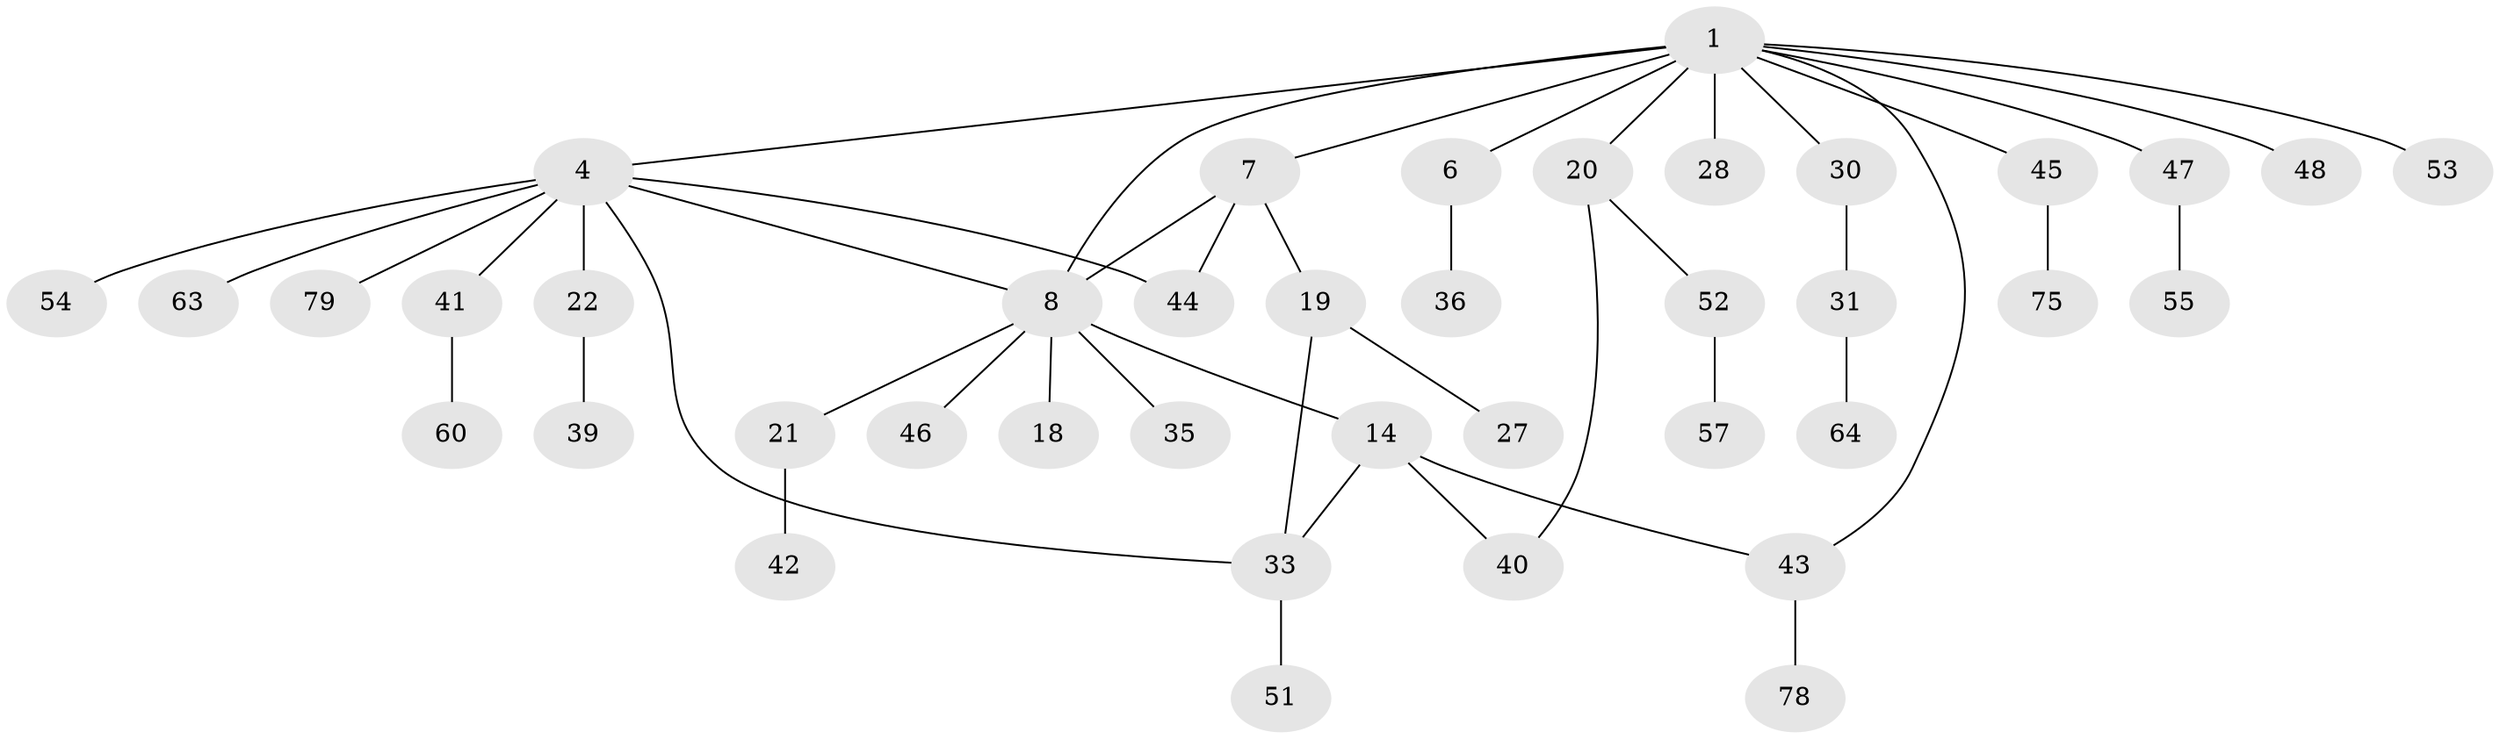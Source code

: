 // original degree distribution, {3: 0.175, 4: 0.0625, 8: 0.0125, 6: 0.025, 5: 0.025, 1: 0.35, 2: 0.35}
// Generated by graph-tools (version 1.1) at 2025/17/03/04/25 18:17:14]
// undirected, 40 vertices, 46 edges
graph export_dot {
graph [start="1"]
  node [color=gray90,style=filled];
  1 [super="+3+2"];
  4 [super="+9+26+23"];
  6 [super="+13+34"];
  7 [super="+56"];
  8 [super="+11+15"];
  14 [super="+58"];
  18;
  19 [super="+25"];
  20 [super="+50+24"];
  21 [super="+29"];
  22;
  27;
  28;
  30;
  31 [super="+32"];
  33 [super="+37"];
  35 [super="+68"];
  36;
  39;
  40 [super="+65"];
  41;
  42;
  43;
  44;
  45 [super="+62"];
  46 [super="+59"];
  47 [super="+49"];
  48;
  51;
  52;
  53;
  54;
  55 [super="+72"];
  57;
  60;
  63;
  64;
  75;
  78;
  79;
  1 -- 53;
  1 -- 4;
  1 -- 6;
  1 -- 8;
  1 -- 43;
  1 -- 48;
  1 -- 20 [weight=2];
  1 -- 28;
  1 -- 7;
  1 -- 45;
  1 -- 30;
  1 -- 47;
  4 -- 33;
  4 -- 54;
  4 -- 22;
  4 -- 63;
  4 -- 41;
  4 -- 44;
  4 -- 8;
  4 -- 79;
  6 -- 36;
  7 -- 8;
  7 -- 19;
  7 -- 44;
  8 -- 35;
  8 -- 21;
  8 -- 46;
  8 -- 14 [weight=2];
  8 -- 18;
  14 -- 43;
  14 -- 33;
  14 -- 40;
  19 -- 33;
  19 -- 27;
  20 -- 52;
  20 -- 40;
  21 -- 42;
  22 -- 39;
  30 -- 31;
  31 -- 64;
  33 -- 51;
  41 -- 60;
  43 -- 78;
  45 -- 75;
  47 -- 55;
  52 -- 57;
}
